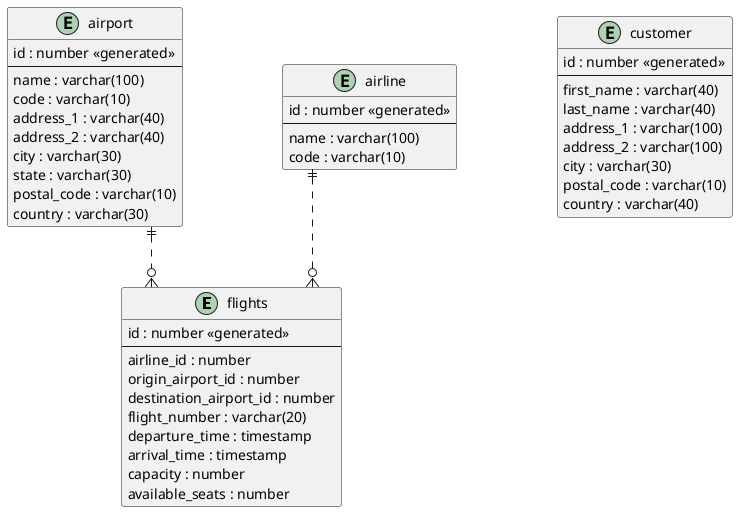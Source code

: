 @startuml

skinparam linetype ortho
skinparam nodesep 100

entity "flights" as e01 {
  id : number <<generated>>
  --
  airline_id : number
  origin_airport_id : number
  destination_airport_id : number
  flight_number : varchar(20)
  departure_time : timestamp
  arrival_time : timestamp
  capacity : number
  available_seats : number
}

entity "airline" as e02 {
  id : number <<generated>>
  --
  name : varchar(100)
  code : varchar(10)
}

entity "airport" as e03 {
  id : number <<generated>>
  --
  name : varchar(100)
  code : varchar(10)
  address_1 : varchar(40)
  address_2 : varchar(40)
  city : varchar(30)
  state : varchar(30)
  postal_code : varchar(10)
  country : varchar(30)
}

entity "customer" as e04 {
  id : number <<generated>>
  --
  first_name : varchar(40)
  last_name : varchar(40)
  address_1 : varchar(100)
  address_2 : varchar(100)
  city : varchar(30)
  postal_code : varchar(10)
  country : varchar(40)
}

e01 }o.up.|| e02
e01 }o.up.|| e03

@enduml

